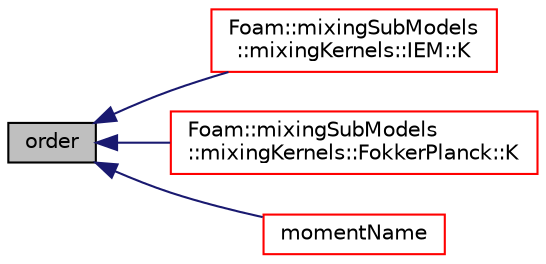 digraph "order"
{
  bgcolor="transparent";
  edge [fontname="Helvetica",fontsize="10",labelfontname="Helvetica",labelfontsize="10"];
  node [fontname="Helvetica",fontsize="10",shape=record];
  rankdir="LR";
  Node1 [label="order",height=0.2,width=0.4,color="black", fillcolor="grey75", style="filled", fontcolor="black"];
  Node1 -> Node2 [dir="back",color="midnightblue",fontsize="10",style="solid",fontname="Helvetica"];
  Node2 [label="Foam::mixingSubModels\l::mixingKernels::IEM::K",height=0.2,width=0.4,color="red",URL="$a00031.html#ac39375448f36ddee2cac96a50dd6a0a9",tooltip="Aggregation kernel. "];
  Node1 -> Node3 [dir="back",color="midnightblue",fontsize="10",style="solid",fontname="Helvetica"];
  Node3 [label="Foam::mixingSubModels\l::mixingKernels::FokkerPlanck::K",height=0.2,width=0.4,color="red",URL="$a00023.html#ac39375448f36ddee2cac96a50dd6a0a9",tooltip="Aggregation kernel. "];
  Node1 -> Node4 [dir="back",color="midnightblue",fontsize="10",style="solid",fontname="Helvetica"];
  Node4 [label="momentName",height=0.2,width=0.4,color="red",URL="$a00043.html#af1a22abea6056cddf89aae3bfbaa9f11",tooltip="Creates the name of the moment. "];
}
